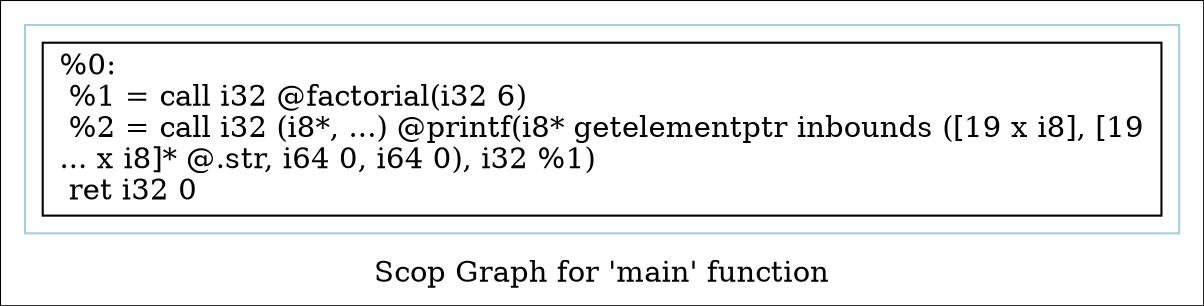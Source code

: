 digraph "Scop Graph for 'main' function" {
	label="Scop Graph for 'main' function";

	Node0x1a5b470 [shape=record,label="{%0:\l  %1 = call i32 @factorial(i32 6)\l  %2 = call i32 (i8*, ...) @printf(i8* getelementptr inbounds ([19 x i8], [19\l... x i8]* @.str, i64 0, i64 0), i32 %1)\l  ret i32 0\l}"];
	colorscheme = "paired12"
        subgraph cluster_0x1a866b0 {
          label = "";
          style = solid;
          color = 1
          Node0x1a5b470;
        }
}
